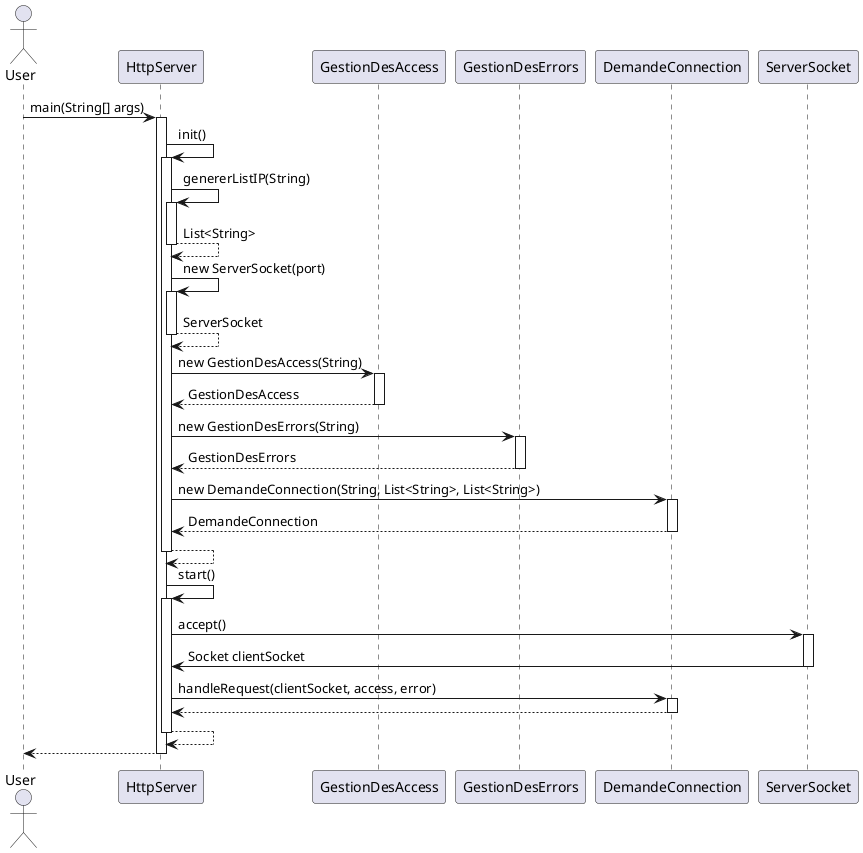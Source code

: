 @startuml
actor User

User -> HttpServer : main(String[] args)
activate HttpServer

HttpServer -> HttpServer : init()
activate HttpServer
HttpServer -> HttpServer : genererListIP(String)
activate HttpServer
HttpServer --> HttpServer : List<String>
deactivate HttpServer
HttpServer -> HttpServer : new ServerSocket(port)
activate HttpServer
HttpServer --> HttpServer : ServerSocket
deactivate HttpServer
HttpServer -> GestionDesAccess : new GestionDesAccess(String)
activate GestionDesAccess
GestionDesAccess --> HttpServer : GestionDesAccess
deactivate GestionDesAccess
HttpServer -> GestionDesErrors : new GestionDesErrors(String)
activate GestionDesErrors
GestionDesErrors --> HttpServer : GestionDesErrors
deactivate GestionDesErrors
HttpServer -> DemandeConnection : new DemandeConnection(String, List<String>, List<String>)
activate DemandeConnection
DemandeConnection --> HttpServer : DemandeConnection
deactivate DemandeConnection
HttpServer --> HttpServer
deactivate HttpServer


HttpServer -> HttpServer : start()
activate HttpServer

HttpServer -> ServerSocket : accept()
activate ServerSocket
ServerSocket -> HttpServer : Socket clientSocket
deactivate ServerSocket

HttpServer -> DemandeConnection : handleRequest(clientSocket, access, error)
activate DemandeConnection
DemandeConnection --> HttpServer
deactivate DemandeConnection
HttpServer --> HttpServer
deactivate HttpServer


HttpServer--> User
deactivate HttpServer
@enduml

